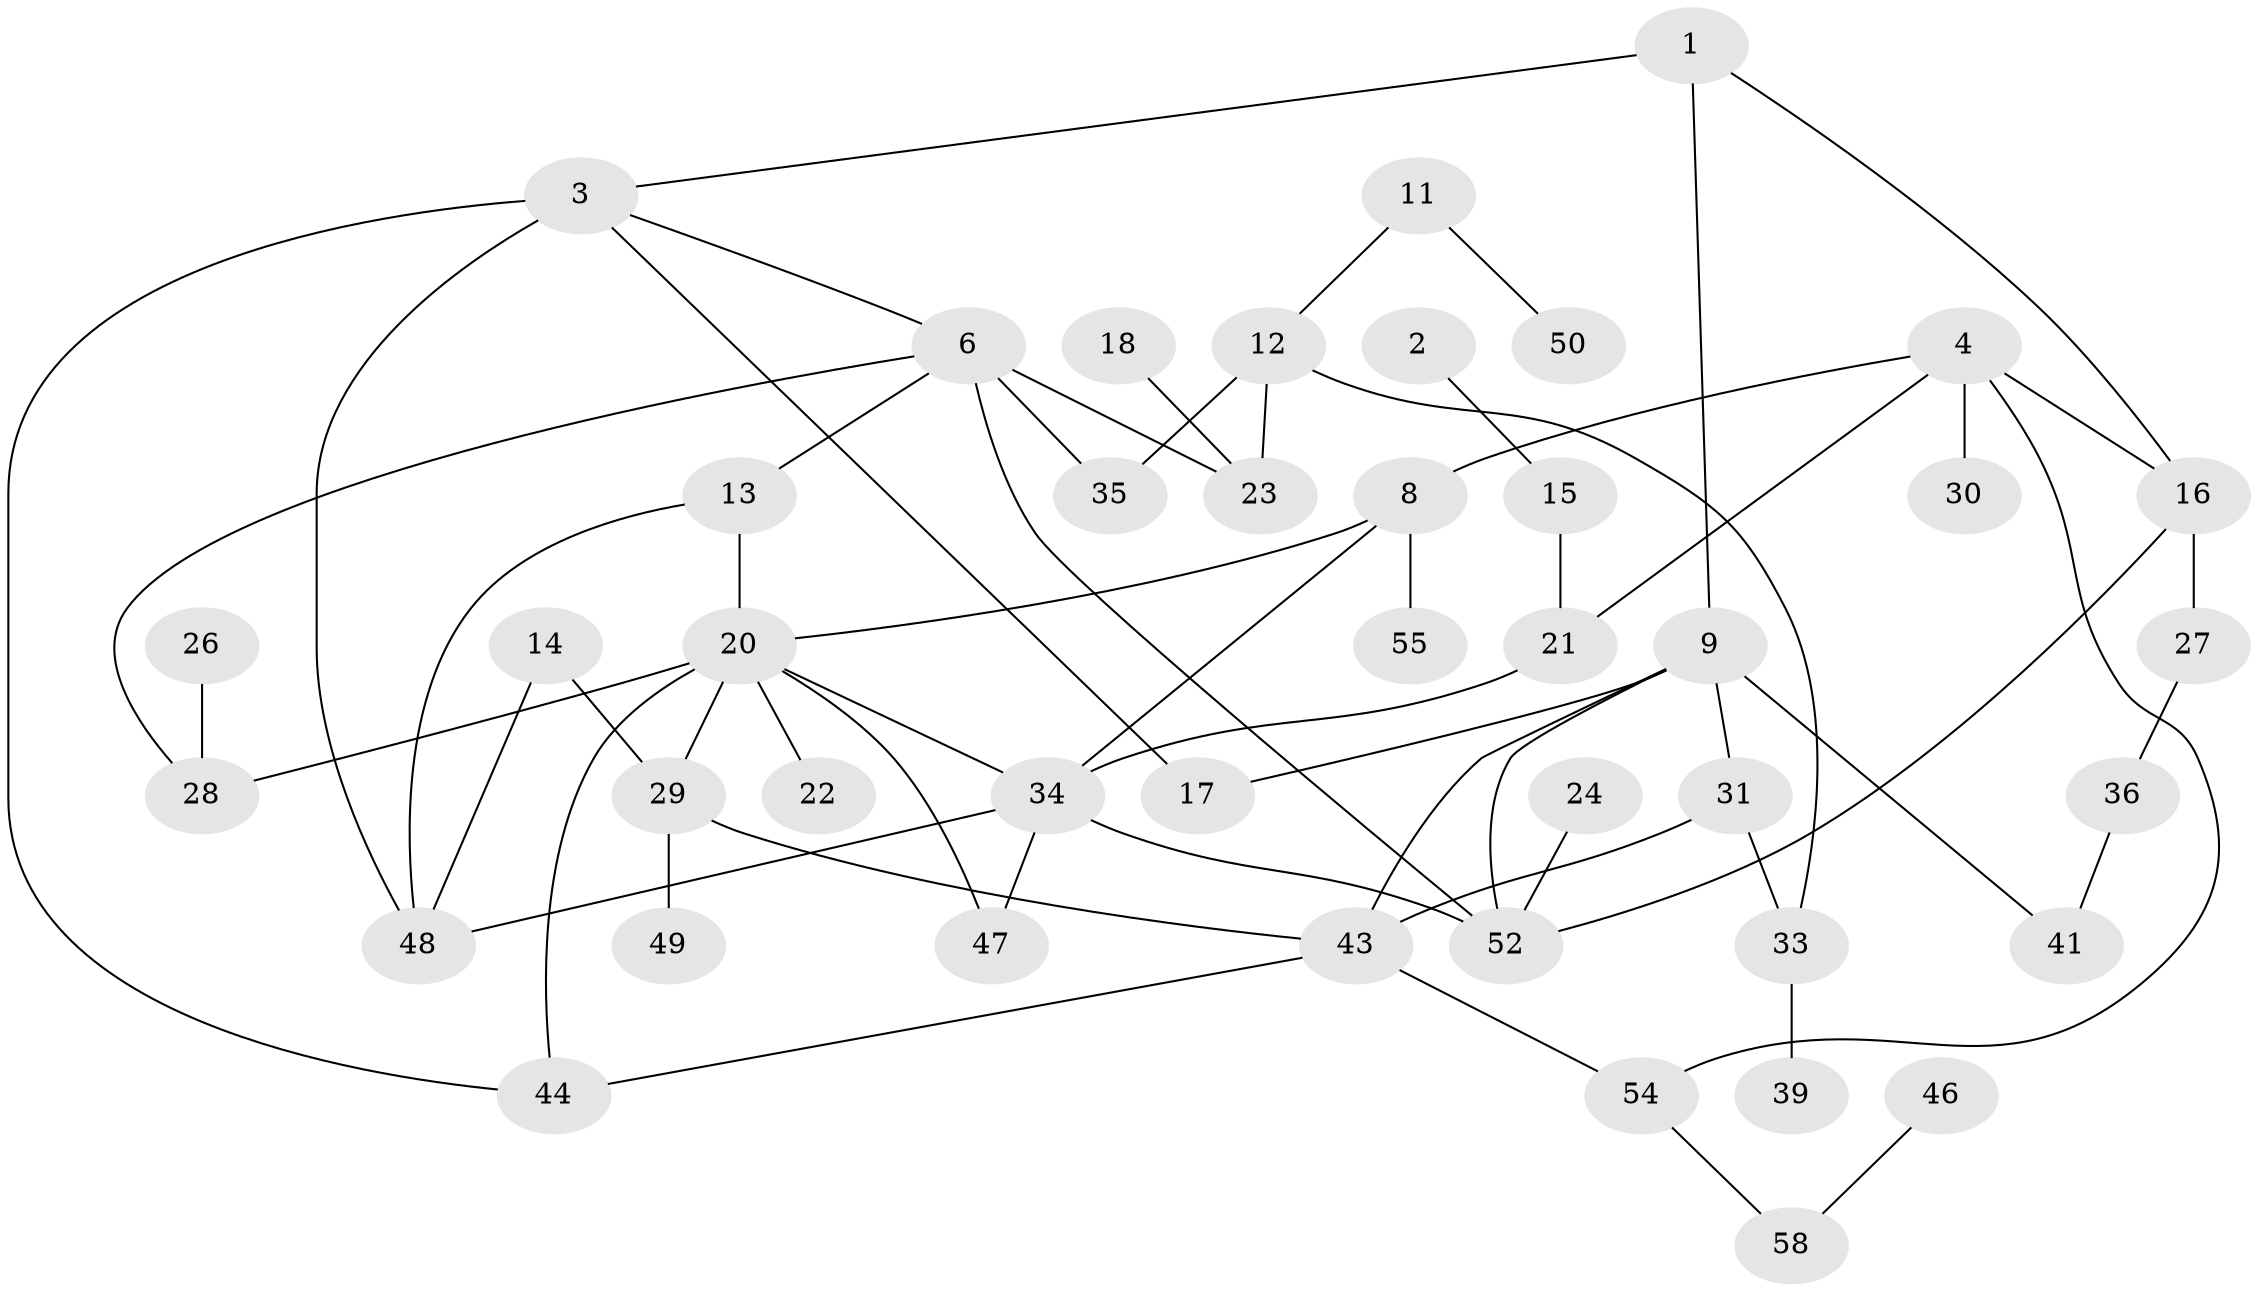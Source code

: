 // original degree distribution, {4: 0.11818181818181818, 1: 0.23636363636363636, 7: 0.00909090909090909, 3: 0.17272727272727273, 0: 0.13636363636363635, 2: 0.2818181818181818, 5: 0.01818181818181818, 6: 0.02727272727272727}
// Generated by graph-tools (version 1.1) at 2025/33/03/09/25 02:33:42]
// undirected, 43 vertices, 62 edges
graph export_dot {
graph [start="1"]
  node [color=gray90,style=filled];
  1;
  2;
  3;
  4;
  6;
  8;
  9;
  11;
  12;
  13;
  14;
  15;
  16;
  17;
  18;
  20;
  21;
  22;
  23;
  24;
  26;
  27;
  28;
  29;
  30;
  31;
  33;
  34;
  35;
  36;
  39;
  41;
  43;
  44;
  46;
  47;
  48;
  49;
  50;
  52;
  54;
  55;
  58;
  1 -- 3 [weight=1.0];
  1 -- 9 [weight=1.0];
  1 -- 16 [weight=1.0];
  2 -- 15 [weight=1.0];
  3 -- 6 [weight=1.0];
  3 -- 17 [weight=1.0];
  3 -- 44 [weight=1.0];
  3 -- 48 [weight=2.0];
  4 -- 8 [weight=1.0];
  4 -- 16 [weight=1.0];
  4 -- 21 [weight=1.0];
  4 -- 30 [weight=1.0];
  4 -- 54 [weight=1.0];
  6 -- 13 [weight=1.0];
  6 -- 23 [weight=1.0];
  6 -- 28 [weight=1.0];
  6 -- 35 [weight=1.0];
  6 -- 52 [weight=1.0];
  8 -- 20 [weight=1.0];
  8 -- 34 [weight=1.0];
  8 -- 55 [weight=1.0];
  9 -- 17 [weight=1.0];
  9 -- 31 [weight=1.0];
  9 -- 41 [weight=1.0];
  9 -- 43 [weight=1.0];
  9 -- 52 [weight=1.0];
  11 -- 12 [weight=1.0];
  11 -- 50 [weight=1.0];
  12 -- 23 [weight=1.0];
  12 -- 33 [weight=1.0];
  12 -- 35 [weight=3.0];
  13 -- 20 [weight=1.0];
  13 -- 48 [weight=1.0];
  14 -- 29 [weight=1.0];
  14 -- 48 [weight=1.0];
  15 -- 21 [weight=2.0];
  16 -- 27 [weight=1.0];
  16 -- 52 [weight=1.0];
  18 -- 23 [weight=1.0];
  20 -- 22 [weight=1.0];
  20 -- 28 [weight=1.0];
  20 -- 29 [weight=1.0];
  20 -- 34 [weight=1.0];
  20 -- 44 [weight=1.0];
  20 -- 47 [weight=1.0];
  21 -- 34 [weight=1.0];
  24 -- 52 [weight=1.0];
  26 -- 28 [weight=1.0];
  27 -- 36 [weight=1.0];
  29 -- 43 [weight=1.0];
  29 -- 49 [weight=1.0];
  31 -- 33 [weight=1.0];
  31 -- 43 [weight=1.0];
  33 -- 39 [weight=1.0];
  34 -- 47 [weight=1.0];
  34 -- 48 [weight=2.0];
  34 -- 52 [weight=1.0];
  36 -- 41 [weight=1.0];
  43 -- 44 [weight=1.0];
  43 -- 54 [weight=1.0];
  46 -- 58 [weight=1.0];
  54 -- 58 [weight=1.0];
}
